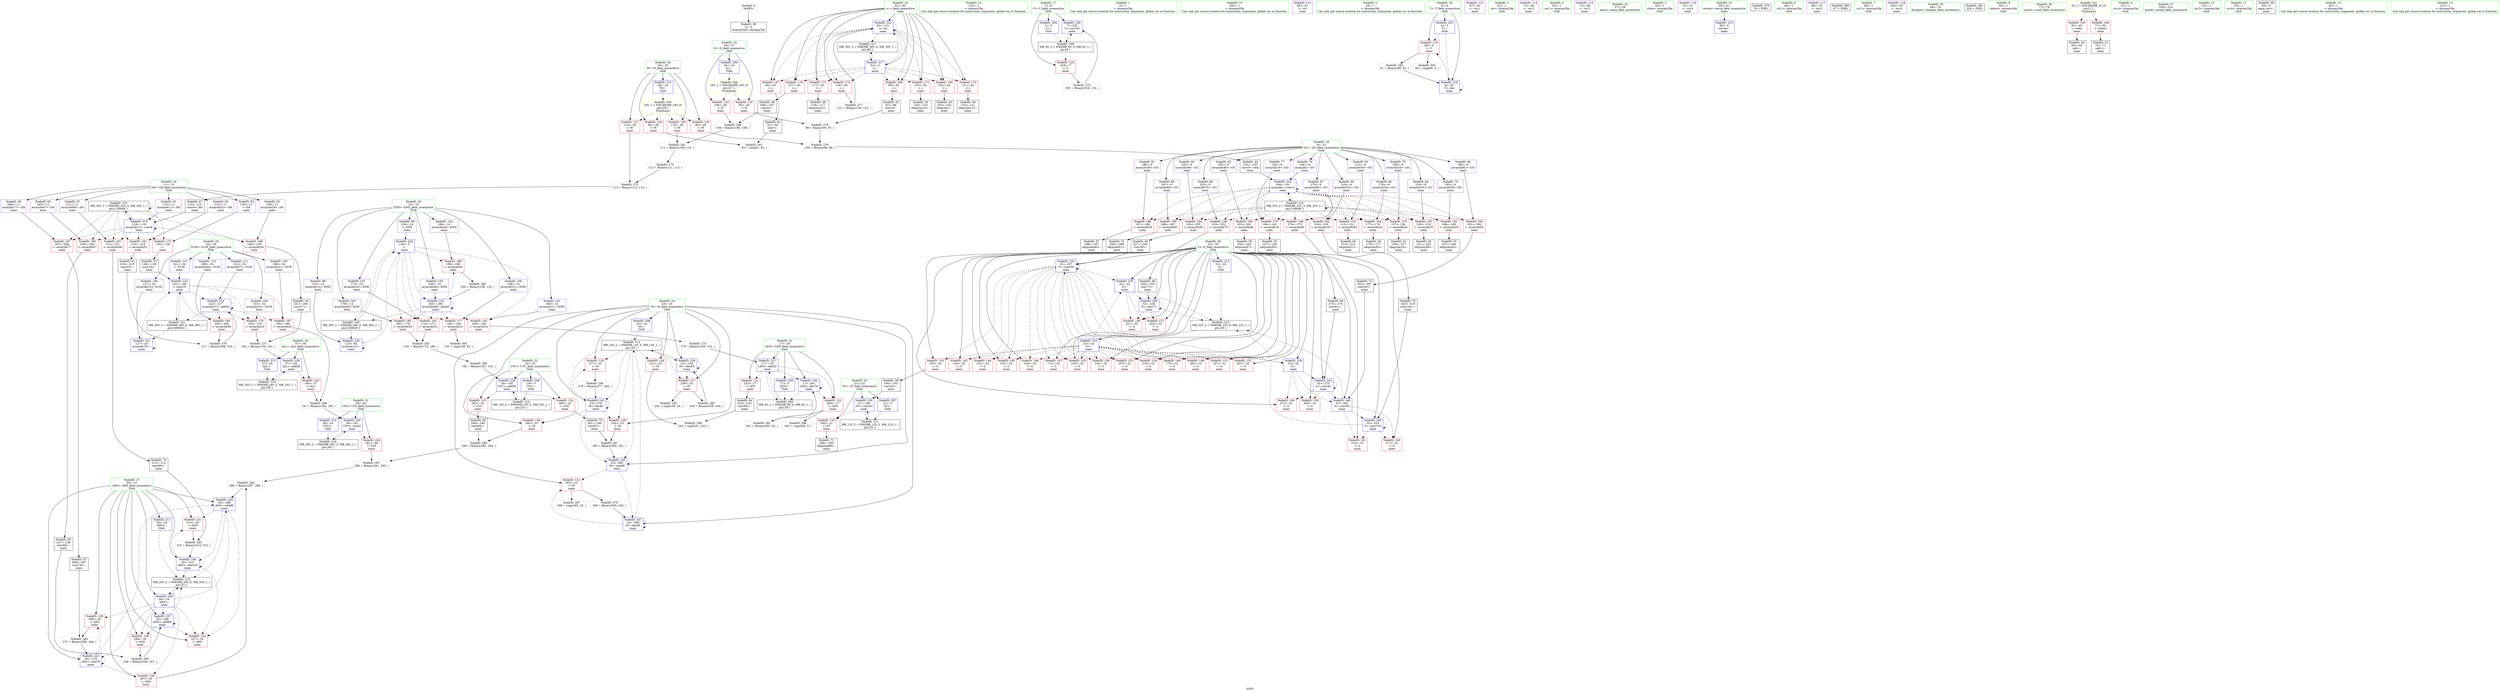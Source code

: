 digraph "SVFG" {
	label="SVFG";

	Node0x55f43f4ccac0 [shape=record,color=grey,label="{NodeID: 0\nNullPtr}"];
	Node0x55f43f4ccac0 -> Node0x55f43f4f2650[style=solid];
	Node0x55f43f4fba20 [shape=record,color=red,label="{NodeID: 180\n160\<--159\n\<--arrayidx26\nmain\n}"];
	Node0x55f43f4fba20 -> Node0x55f43f4f43a0[style=solid];
	Node0x55f43f4f2f70 [shape=record,color=purple,label="{NodeID: 97\n311\<--11\narrayidx98\<--DA\nmain\n}"];
	Node0x55f43f4f2f70 -> Node0x55f43f4f6d10[style=solid];
	Node0x55f43f4ccc60 [shape=record,color=green,label="{NodeID: 14\n132\<--1\n\<--dummyObj\nCan only get source location for instruction, argument, global var or function.}"];
	Node0x55f43f502f40 [shape=record,color=grey,label="{NodeID: 277\n131 = Binary(130, 132, )\n}"];
	Node0x55f43f502f40 -> Node0x55f43f4f8060[style=solid];
	Node0x55f43f4f6760 [shape=record,color=red,label="{NodeID: 194\n226\<--225\n\<--arrayidx58\nmain\n}"];
	Node0x55f43f4f6760 -> Node0x55f43f4f4af0[style=solid];
	Node0x55f43f4f3ad0 [shape=record,color=purple,label="{NodeID: 111\n222\<--34\narrayidx57\<--SUM\nmain\n}"];
	Node0x55f43f4f3ad0 -> Node0x55f43f5006b0[style=solid];
	Node0x55f43f4f1cb0 [shape=record,color=green,label="{NodeID: 28\n32\<--33\nS\<--S_field_insensitive\nGlob }"];
	Node0x55f43f4f1cb0 -> Node0x55f43f4f9c10[style=solid];
	Node0x55f43f4f1cb0 -> Node0x55f43f4f9ce0[style=solid];
	Node0x55f43f4f1cb0 -> Node0x55f43f4f9db0[style=solid];
	Node0x55f43f4f1cb0 -> Node0x55f43f4f9e80[style=solid];
	Node0x55f43f4f1cb0 -> Node0x55f43f4f9f50[style=solid];
	Node0x55f43f4f1cb0 -> Node0x55f43f4fa020[style=solid];
	Node0x55f43f4f1cb0 -> Node0x55f43f4fa0f0[style=solid];
	Node0x55f43f4f1cb0 -> Node0x55f43f4fa1c0[style=solid];
	Node0x55f43f4f1cb0 -> Node0x55f43f4fa290[style=solid];
	Node0x55f43f4f1cb0 -> Node0x55f43f4fa360[style=solid];
	Node0x55f43f4f1cb0 -> Node0x55f43f4fa430[style=solid];
	Node0x55f43f4f1cb0 -> Node0x55f43f4fa500[style=solid];
	Node0x55f43f4f1cb0 -> Node0x55f43f4fa5d0[style=solid];
	Node0x55f43f4f1cb0 -> Node0x55f43f4fa6a0[style=solid];
	Node0x55f43f4f1cb0 -> Node0x55f43f4fa770[style=solid];
	Node0x55f43f4f1cb0 -> Node0x55f43f4fa840[style=solid];
	Node0x55f43f4f1cb0 -> Node0x55f43f4fa910[style=solid];
	Node0x55f43f4f1cb0 -> Node0x55f43f4fa9e0[style=solid];
	Node0x55f43f4f1cb0 -> Node0x55f43f4faab0[style=solid];
	Node0x55f43f4f1cb0 -> Node0x55f43f4fab80[style=solid];
	Node0x55f43f4f1cb0 -> Node0x55f43f4f77b0[style=solid];
	Node0x55f43f4f1cb0 -> Node0x55f43f4f8130[style=solid];
	Node0x55f43f4f1cb0 -> Node0x55f43f500780[style=solid];
	Node0x55f43f4f1cb0 -> Node0x55f43f500920[style=solid];
	Node0x55f43f4f1cb0 -> Node0x55f43f500b90[style=solid];
	Node0x55f43f4f1cb0 -> Node0x55f43f500c60[style=solid];
	Node0x55f43f4f1cb0 -> Node0x55f43f500ed0[style=solid];
	Node0x55f43f4f1cb0 -> Node0x55f43f501210[style=solid];
	Node0x55f43f4f1cb0 -> Node0x55f43f501480[style=solid];
	Node0x55f43f504440 [shape=record,color=grey,label="{NodeID: 291\n293 = Binary(292, 291, )\n}"];
	Node0x55f43f504440 -> Node0x55f43f501140[style=solid];
	Node0x55f43f4f73b0 [shape=record,color=blue,label="{NodeID: 208\n23\<--24\nM\<--\nGlob }"];
	Node0x55f43f4f73b0 -> Node0x55f43f513c10[style=dashed];
	Node0x55f43f4f8d70 [shape=record,color=red,label="{NodeID: 125\n295\<--21\n\<--ST\nmain\n}"];
	Node0x55f43f4f8d70 -> Node0x55f43f4f5170[style=solid];
	Node0x55f43f4f29c0 [shape=record,color=black,label="{NodeID: 42\n91\<--90\nconv\<--\nmain\n}"];
	Node0x55f43f4f29c0 -> Node0x55f43f505340[style=solid];
	Node0x55f43f4f8060 [shape=record,color=blue,label="{NodeID: 222\n62\<--131\ni\<--inc\nmain\n}"];
	Node0x55f43f4f8060 -> Node0x55f43f4faf90[style=dashed];
	Node0x55f43f4f8060 -> Node0x55f43f4fb060[style=dashed];
	Node0x55f43f4f8060 -> Node0x55f43f4fb130[style=dashed];
	Node0x55f43f4f8060 -> Node0x55f43f4fb200[style=dashed];
	Node0x55f43f4f8060 -> Node0x55f43f4fb2d0[style=dashed];
	Node0x55f43f4f8060 -> Node0x55f43f4fb3a0[style=dashed];
	Node0x55f43f4f8060 -> Node0x55f43f4fb470[style=dashed];
	Node0x55f43f4f8060 -> Node0x55f43f4fb540[style=dashed];
	Node0x55f43f4f8060 -> Node0x55f43f4f8060[style=dashed];
	Node0x55f43f4f8060 -> Node0x55f43f515910[style=dashed];
	Node0x55f43f4f98d0 [shape=record,color=red,label="{NodeID: 139\n269\<--30\n\<--ANS\nmain\n}"];
	Node0x55f43f4f98d0 -> Node0x55f43f5033c0[style=solid];
	Node0x55f43f4f4540 [shape=record,color=black,label="{NodeID: 56\n178\<--177\nidxprom35\<--\nmain\n}"];
	Node0x55f43f516310 [shape=record,color=black,label="{NodeID: 319\nMR_34V_2 = PHI(MR_34V_3, MR_34V_1, )\npts\{130000 \}\n}"];
	Node0x55f43f516310 -> Node0x55f43f4fb610[style=dashed];
	Node0x55f43f516310 -> Node0x55f43f4fba20[style=dashed];
	Node0x55f43f516310 -> Node0x55f43f4f65c0[style=dashed];
	Node0x55f43f516310 -> Node0x55f43f4f6830[style=dashed];
	Node0x55f43f516310 -> Node0x55f43f4f69d0[style=dashed];
	Node0x55f43f516310 -> Node0x55f43f4f6d10[style=dashed];
	Node0x55f43f516310 -> Node0x55f43f4f7df0[style=dashed];
	Node0x55f43f516310 -> Node0x55f43f516310[style=dashed];
	Node0x55f43f5009f0 [shape=record,color=blue,label="{NodeID: 236\n23\<--239\nM\<--dec64\nmain\n}"];
	Node0x55f43f5009f0 -> Node0x55f43f4f8f10[style=dashed];
	Node0x55f43f5009f0 -> Node0x55f43f5009f0[style=dashed];
	Node0x55f43f5009f0 -> Node0x55f43f513c10[style=dashed];
	Node0x55f43f4fa430 [shape=record,color=red,label="{NodeID: 153\n207\<--32\n\<--S\nmain\n}"];
	Node0x55f43f4f50a0 [shape=record,color=black,label="{NodeID: 70\n291\<--290\nconv87\<--\nmain\n}"];
	Node0x55f43f4f50a0 -> Node0x55f43f504440[style=solid];
	Node0x55f43f501550 [shape=record,color=blue,label="{NodeID: 250\n7\<--325\nC\<--inc105\nmain\n}"];
	Node0x55f43f501550 -> Node0x55f43f512810[style=dashed];
	Node0x55f43f4faf90 [shape=record,color=red,label="{NodeID: 167\n90\<--62\n\<--i\nmain\n}"];
	Node0x55f43f4faf90 -> Node0x55f43f4f29c0[style=solid];
	Node0x55f43f4f5c00 [shape=record,color=purple,label="{NodeID: 84\n219\<--9\narrayidx55\<--GO\nmain\n}"];
	Node0x55f43f4f5c00 -> Node0x55f43f4f6690[style=solid];
	Node0x55f43f4ccfa0 [shape=record,color=green,label="{NodeID: 1\n5\<--1\n\<--dummyObj\nCan only get source location for instruction, argument, global var or function.}"];
	Node0x55f43f4fbaf0 [shape=record,color=red,label="{NodeID: 181\n166\<--165\n\<--arrayidx29\nmain\n}"];
	Node0x55f43f4fbaf0 -> Node0x55f43f4f4470[style=solid];
	Node0x55f43f4f3040 [shape=record,color=purple,label="{NodeID: 98\n123\<--14\narrayidx13\<--END\nmain\n}"];
	Node0x55f43f4f3040 -> Node0x55f43f4f7ec0[style=solid];
	Node0x55f43f4ccd60 [shape=record,color=green,label="{NodeID: 15\n240\<--1\n\<--dummyObj\nCan only get source location for instruction, argument, global var or function.}"];
	Node0x55f43f5030c0 [shape=record,color=grey,label="{NodeID: 278\n98 = Binary(95, 97, )\n}"];
	Node0x55f43f5030c0 -> Node0x55f43f503240[style=solid];
	Node0x55f43f4f6830 [shape=record,color=red,label="{NodeID: 195\n246\<--245\n\<--arrayidx67\nmain\n}"];
	Node0x55f43f4f6830 -> Node0x55f43f4f4c90[style=solid];
	Node0x55f43f4f3ba0 [shape=record,color=purple,label="{NodeID: 112\n66\<--41\n\<--.str\nmain\n}"];
	Node0x55f43f4f1db0 [shape=record,color=green,label="{NodeID: 29\n34\<--36\nSUM\<--SUM_field_insensitive\nGlob }"];
	Node0x55f43f4f1db0 -> Node0x55f43f4f36c0[style=solid];
	Node0x55f43f4f1db0 -> Node0x55f43f4f3790[style=solid];
	Node0x55f43f4f1db0 -> Node0x55f43f4f3860[style=solid];
	Node0x55f43f4f1db0 -> Node0x55f43f4f3930[style=solid];
	Node0x55f43f4f1db0 -> Node0x55f43f4f3a00[style=solid];
	Node0x55f43f4f1db0 -> Node0x55f43f4f3ad0[style=solid];
	Node0x55f43f5045c0 [shape=record,color=grey,label="{NodeID: 292\n181 = Binary(174, 180, )\n}"];
	Node0x55f43f5045c0 -> Node0x55f43f504740[style=solid];
	Node0x55f43f4f74b0 [shape=record,color=blue,label="{NodeID: 209\n26\<--24\nD\<--\nGlob }"];
	Node0x55f43f4f74b0 -> Node0x55f43f51e170[style=dashed];
	Node0x55f43f4f8e40 [shape=record,color=red,label="{NodeID: 126\n231\<--23\n\<--M\nmain\n}"];
	Node0x55f43f4f8e40 -> Node0x55f43f505040[style=solid];
	Node0x55f43f4f2a90 [shape=record,color=black,label="{NodeID: 43\n97\<--96\nconv4\<--\nmain\n}"];
	Node0x55f43f4f2a90 -> Node0x55f43f5030c0[style=solid];
	Node0x55f43f4f8130 [shape=record,color=blue,label="{NodeID: 223\n32\<--24\nS\<--\nmain\n}"];
	Node0x55f43f4f8130 -> Node0x55f43f4f9c10[style=dashed];
	Node0x55f43f4f8130 -> Node0x55f43f4f9ce0[style=dashed];
	Node0x55f43f4f8130 -> Node0x55f43f4f9db0[style=dashed];
	Node0x55f43f4f8130 -> Node0x55f43f4f9e80[style=dashed];
	Node0x55f43f4f8130 -> Node0x55f43f4f9f50[style=dashed];
	Node0x55f43f4f8130 -> Node0x55f43f4fa020[style=dashed];
	Node0x55f43f4f8130 -> Node0x55f43f4fa0f0[style=dashed];
	Node0x55f43f4f8130 -> Node0x55f43f4fa1c0[style=dashed];
	Node0x55f43f4f8130 -> Node0x55f43f4fa290[style=dashed];
	Node0x55f43f4f8130 -> Node0x55f43f4fa360[style=dashed];
	Node0x55f43f4f8130 -> Node0x55f43f4fa430[style=dashed];
	Node0x55f43f4f8130 -> Node0x55f43f4fa500[style=dashed];
	Node0x55f43f4f8130 -> Node0x55f43f4fa5d0[style=dashed];
	Node0x55f43f4f8130 -> Node0x55f43f4fa6a0[style=dashed];
	Node0x55f43f4f8130 -> Node0x55f43f500780[style=dashed];
	Node0x55f43f4f8130 -> Node0x55f43f500920[style=dashed];
	Node0x55f43f4f8130 -> Node0x55f43f500c60[style=dashed];
	Node0x55f43f4f99a0 [shape=record,color=red,label="{NodeID: 140\n287\<--30\n\<--ANS\nmain\n}"];
	Node0x55f43f4f99a0 -> Node0x55f43f5048c0[style=solid];
	Node0x55f43f4f4610 [shape=record,color=black,label="{NodeID: 57\n188\<--187\nidxprom40\<--\nmain\n}"];
	Node0x55f43f516810 [shape=record,color=black,label="{NodeID: 320\nMR_36V_2 = PHI(MR_36V_6, MR_36V_1, )\npts\{160000 \}\n}"];
	Node0x55f43f516810 -> Node0x55f43f4f7ec0[style=dashed];
	Node0x55f43f516810 -> Node0x55f43f4f8200[style=dashed];
	Node0x55f43f500ac0 [shape=record,color=blue,label="{NodeID: 237\n30\<--249\nANS\<--add69\nmain\n}"];
	Node0x55f43f500ac0 -> Node0x55f43f4f9800[style=dashed];
	Node0x55f43f500ac0 -> Node0x55f43f4f9b40[style=dashed];
	Node0x55f43f500ac0 -> Node0x55f43f500ac0[style=dashed];
	Node0x55f43f500ac0 -> Node0x55f43f514110[style=dashed];
	Node0x55f43f4fa500 [shape=record,color=red,label="{NodeID: 154\n210\<--32\n\<--S\nmain\n}"];
	Node0x55f43f4f5170 [shape=record,color=black,label="{NodeID: 71\n296\<--295\nidxprom89\<--\nmain\n}"];
	Node0x55f43f4fb060 [shape=record,color=red,label="{NodeID: 168\n96\<--62\n\<--i\nmain\n}"];
	Node0x55f43f4fb060 -> Node0x55f43f4f2a90[style=solid];
	Node0x55f43f4f5cd0 [shape=record,color=purple,label="{NodeID: 85\n225\<--9\narrayidx58\<--GO\nmain\n}"];
	Node0x55f43f4f5cd0 -> Node0x55f43f4f6760[style=solid];
	Node0x55f43f4cf6a0 [shape=record,color=green,label="{NodeID: 2\n24\<--1\n\<--dummyObj\nCan only get source location for instruction, argument, global var or function.}"];
	Node0x55f43f51e170 [shape=record,color=yellow,style=double,label="{NodeID: 348\n16V_1 = ENCHI(MR_16V_0)\npts\{27 \}\nFun[main]}"];
	Node0x55f43f51e170 -> Node0x55f43f4f9320[style=dashed];
	Node0x55f43f51e170 -> Node0x55f43f4f93f0[style=dashed];
	Node0x55f43f4fbbc0 [shape=record,color=red,label="{NodeID: 182\n169\<--168\n\<--arrayidx31\nmain\n}"];
	Node0x55f43f4fbbc0 -> Node0x55f43f502ac0[style=solid];
	Node0x55f43f4f3110 [shape=record,color=purple,label="{NodeID: 99\n136\<--14\n\<--END\nmain\n}"];
	Node0x55f43f4f3110 -> Node0x55f43f4f8200[style=solid];
	Node0x55f43f4cce60 [shape=record,color=green,label="{NodeID: 16\n4\<--6\nT\<--T_field_insensitive\nGlob }"];
	Node0x55f43f4cce60 -> Node0x55f43f4f8890[style=solid];
	Node0x55f43f4cce60 -> Node0x55f43f4f6eb0[style=solid];
	Node0x55f43f4cce60 -> Node0x55f43f4f7b80[style=solid];
	Node0x55f43f503240 [shape=record,color=grey,label="{NodeID: 279\n100 = Binary(98, 99, )\n}"];
	Node0x55f43f503240 -> Node0x55f43f4f2b60[style=solid];
	Node0x55f43f4f6900 [shape=record,color=red,label="{NodeID: 196\n253\<--252\n\<--arrayidx70\nmain\n}"];
	Node0x55f43f4f6900 -> Node0x55f43f4f4d60[style=solid];
	Node0x55f43f4f3c70 [shape=record,color=purple,label="{NodeID: 113\n67\<--43\n\<--.str.1\nmain\n}"];
	Node0x55f43f4f1eb0 [shape=record,color=green,label="{NodeID: 30\n37\<--38\nALL\<--ALL_field_insensitive\nGlob }"];
	Node0x55f43f4f1eb0 -> Node0x55f43f4fac50[style=solid];
	Node0x55f43f4f1eb0 -> Node0x55f43f4f78b0[style=solid];
	Node0x55f43f4f1eb0 -> Node0x55f43f4f83a0[style=solid];
	Node0x55f43f504740 [shape=record,color=grey,label="{NodeID: 293\n182 = Binary(181, 132, )\n}"];
	Node0x55f43f504740 -> Node0x55f43f4f8540[style=solid];
	Node0x55f43f4f75b0 [shape=record,color=blue,label="{NodeID: 210\n28\<--24\nW\<--\nGlob }"];
	Node0x55f43f4f75b0 -> Node0x55f43f51e250[style=dashed];
	Node0x55f43f4f8f10 [shape=record,color=red,label="{NodeID: 127\n238\<--23\n\<--M\nmain\n}"];
	Node0x55f43f4f8f10 -> Node0x55f43f503b40[style=solid];
	Node0x55f43f4f8f10 -> Node0x55f43f5054c0[style=solid];
	Node0x55f43f4f2b60 [shape=record,color=black,label="{NodeID: 44\n101\<--100\nconv5\<--rem\nmain\n}"];
	Node0x55f43f4f2b60 -> Node0x55f43f4f7d20[style=solid];
	Node0x55f43f4f8200 [shape=record,color=blue,label="{NodeID: 224\n136\<--5\n\<--\nmain\n}"];
	Node0x55f43f4f8200 -> Node0x55f43f4fb7b0[style=dashed];
	Node0x55f43f4f8200 -> Node0x55f43f4fbbc0[style=dashed];
	Node0x55f43f4f8200 -> Node0x55f43f4fbc90[style=dashed];
	Node0x55f43f4f8200 -> Node0x55f43f4fbe30[style=dashed];
	Node0x55f43f4f8200 -> Node0x55f43f4fc0a0[style=dashed];
	Node0x55f43f4f8200 -> Node0x55f43f5005e0[style=dashed];
	Node0x55f43f4f8200 -> Node0x55f43f516810[style=dashed];
	Node0x55f43f4f9a70 [shape=record,color=red,label="{NodeID: 141\n314\<--30\n\<--ANS\nmain\n}"];
	Node0x55f43f4f9a70 -> Node0x55f43f503840[style=solid];
	Node0x55f43f4f46e0 [shape=record,color=black,label="{NodeID: 58\n194\<--193\nconv43\<--\nmain\n}"];
	Node0x55f43f4f46e0 -> Node0x55f43f500510[style=solid];
	Node0x55f43f516d10 [shape=record,color=black,label="{NodeID: 321\nMR_38V_2 = PHI(MR_38V_6, MR_38V_1, )\npts\{360000 \}\n}"];
	Node0x55f43f516d10 -> Node0x55f43f4f7f90[style=dashed];
	Node0x55f43f516d10 -> Node0x55f43f4f82d0[style=dashed];
	Node0x55f43f500b90 [shape=record,color=blue,label="{NodeID: 238\n32\<--254\nS\<--conv71\nmain\n}"];
	Node0x55f43f500b90 -> Node0x55f43f4fa770[style=dashed];
	Node0x55f43f500b90 -> Node0x55f43f4fa840[style=dashed];
	Node0x55f43f500b90 -> Node0x55f43f500b90[style=dashed];
	Node0x55f43f500b90 -> Node0x55f43f514b10[style=dashed];
	Node0x55f43f4fa5d0 [shape=record,color=red,label="{NodeID: 155\n218\<--32\n\<--S\nmain\n}"];
	Node0x55f43f4f5240 [shape=record,color=black,label="{NodeID: 72\n299\<--298\nidxprom91\<--\nmain\n}"];
	Node0x55f43f4fb130 [shape=record,color=red,label="{NodeID: 169\n102\<--62\n\<--i\nmain\n}"];
	Node0x55f43f4fb130 -> Node0x55f43f4f2c30[style=solid];
	Node0x55f43f4f5da0 [shape=record,color=purple,label="{NodeID: 86\n252\<--9\narrayidx70\<--GO\nmain\n}"];
	Node0x55f43f4f5da0 -> Node0x55f43f4f6900[style=solid];
	Node0x55f43f4d0790 [shape=record,color=green,label="{NodeID: 3\n41\<--1\n.str\<--dummyObj\nGlob }"];
	Node0x55f43f51e250 [shape=record,color=yellow,style=double,label="{NodeID: 349\n18V_1 = ENCHI(MR_18V_0)\npts\{29 \}\nFun[main]}"];
	Node0x55f43f51e250 -> Node0x55f43f4f94c0[style=dashed];
	Node0x55f43f51e250 -> Node0x55f43f4f9590[style=dashed];
	Node0x55f43f51e250 -> Node0x55f43f4f9660[style=dashed];
	Node0x55f43f51e250 -> Node0x55f43f4f9730[style=dashed];
	Node0x55f43f4fbc90 [shape=record,color=red,label="{NodeID: 183\n174\<--173\n\<--arrayidx33\nmain\n}"];
	Node0x55f43f4fbc90 -> Node0x55f43f5045c0[style=solid];
	Node0x55f43f4f31e0 [shape=record,color=purple,label="{NodeID: 100\n148\<--14\narrayidx21\<--END\nmain\n}"];
	Node0x55f43f4f31e0 -> Node0x55f43f4fb7b0[style=solid];
	Node0x55f43f4cf7f0 [shape=record,color=green,label="{NodeID: 17\n7\<--8\nC\<--C_field_insensitive\nGlob }"];
	Node0x55f43f4cf7f0 -> Node0x55f43f4f8960[style=solid];
	Node0x55f43f4cf7f0 -> Node0x55f43f4f6fb0[style=solid];
	Node0x55f43f4cf7f0 -> Node0x55f43f501550[style=solid];
	Node0x55f43f5033c0 [shape=record,color=grey,label="{NodeID: 280\n270 = Binary(269, 268, )\n}"];
	Node0x55f43f5033c0 -> Node0x55f43f500e00[style=solid];
	Node0x55f43f4f69d0 [shape=record,color=red,label="{NodeID: 197\n267\<--266\n\<--arrayidx77\nmain\n}"];
	Node0x55f43f4f69d0 -> Node0x55f43f4f4e30[style=solid];
	Node0x55f43f4f3d40 [shape=record,color=purple,label="{NodeID: 114\n72\<--46\n\<--.str.2\nmain\n}"];
	Node0x55f43f4f1fb0 [shape=record,color=green,label="{NodeID: 31\n39\<--40\nCYS\<--CYS_field_insensitive\nGlob }"];
	Node0x55f43f4f1fb0 -> Node0x55f43f4fad20[style=solid];
	Node0x55f43f4f1fb0 -> Node0x55f43f4f79b0[style=solid];
	Node0x55f43f4f1fb0 -> Node0x55f43f500440[style=solid];
	Node0x55f43f5048c0 [shape=record,color=grey,label="{NodeID: 294\n288 = Binary(287, 286, )\n}"];
	Node0x55f43f5048c0 -> Node0x55f43f501070[style=solid];
	Node0x55f43f4f76b0 [shape=record,color=blue,label="{NodeID: 211\n30\<--24\nANS\<--\nGlob }"];
	Node0x55f43f4f76b0 -> Node0x55f43f514110[style=dashed];
	Node0x55f43f4f8fe0 [shape=record,color=red,label="{NodeID: 128\n277\<--23\n\<--M\nmain\n}"];
	Node0x55f43f4f8fe0 -> Node0x55f43f5039c0[style=solid];
	Node0x55f43f4f2c30 [shape=record,color=black,label="{NodeID: 45\n103\<--102\nidxprom\<--\nmain\n}"];
	Node0x55f43f512810 [shape=record,color=black,label="{NodeID: 308\nMR_6V_2 = PHI(MR_6V_3, MR_6V_1, )\npts\{8 \}\n}"];
	Node0x55f43f512810 -> Node0x55f43f4f8960[style=dashed];
	Node0x55f43f512810 -> Node0x55f43f501550[style=dashed];
	Node0x55f43f4f82d0 [shape=record,color=blue,label="{NodeID: 225\n141\<--140\n\<--conv16\nmain\n}"];
	Node0x55f43f4f82d0 -> Node0x55f43f4fb880[style=dashed];
	Node0x55f43f4f82d0 -> Node0x55f43f4fbfd0[style=dashed];
	Node0x55f43f4f82d0 -> Node0x55f43f4fc240[style=dashed];
	Node0x55f43f4f82d0 -> Node0x55f43f5006b0[style=dashed];
	Node0x55f43f4f82d0 -> Node0x55f43f516d10[style=dashed];
	Node0x55f43f4f9b40 [shape=record,color=red,label="{NodeID: 142\n327\<--30\n\<--ANS\nmain\n}"];
	Node0x55f43f4f47b0 [shape=record,color=black,label="{NodeID: 59\n204\<--203\nidxprom47\<--\nmain\n}"];
	Node0x55f43f500c60 [shape=record,color=blue,label="{NodeID: 239\n32\<--24\nS\<--\nmain\n}"];
	Node0x55f43f500c60 -> Node0x55f43f4fa910[style=dashed];
	Node0x55f43f500c60 -> Node0x55f43f4fa9e0[style=dashed];
	Node0x55f43f500c60 -> Node0x55f43f500ed0[style=dashed];
	Node0x55f43f500c60 -> Node0x55f43f501210[style=dashed];
	Node0x55f43f4fa6a0 [shape=record,color=red,label="{NodeID: 156\n224\<--32\n\<--S\nmain\n}"];
	Node0x55f43f4f5310 [shape=record,color=black,label="{NodeID: 73\n302\<--301\nconv93\<--\nmain\n}"];
	Node0x55f43f4f5310 -> Node0x55f43f501210[style=solid];
	Node0x55f43f4fb200 [shape=record,color=red,label="{NodeID: 170\n107\<--62\n\<--i\nmain\n}"];
	Node0x55f43f4fb200 -> Node0x55f43f4f2d00[style=solid];
	Node0x55f43f4f5e70 [shape=record,color=purple,label="{NodeID: 87\n273\<--9\narrayidx80\<--GO\nmain\n}"];
	Node0x55f43f4f5e70 -> Node0x55f43f4f6aa0[style=solid];
	Node0x55f43f4cd060 [shape=record,color=green,label="{NodeID: 4\n43\<--1\n.str.1\<--dummyObj\nGlob }"];
	Node0x55f43f4fbd60 [shape=record,color=red,label="{NodeID: 184\n177\<--176\n\<--arrayidx34\nmain\n}"];
	Node0x55f43f4fbd60 -> Node0x55f43f4f4540[style=solid];
	Node0x55f43f4f32b0 [shape=record,color=purple,label="{NodeID: 101\n168\<--14\narrayidx31\<--END\nmain\n}"];
	Node0x55f43f4f32b0 -> Node0x55f43f4fbbc0[style=solid];
	Node0x55f43f4cf8f0 [shape=record,color=green,label="{NodeID: 18\n9\<--10\nGO\<--GO_field_insensitive\nGlob }"];
	Node0x55f43f4cf8f0 -> Node0x55f43f4f5580[style=solid];
	Node0x55f43f4cf8f0 -> Node0x55f43f4f5650[style=solid];
	Node0x55f43f4cf8f0 -> Node0x55f43f4f5720[style=solid];
	Node0x55f43f4cf8f0 -> Node0x55f43f4f57f0[style=solid];
	Node0x55f43f4cf8f0 -> Node0x55f43f4f58c0[style=solid];
	Node0x55f43f4cf8f0 -> Node0x55f43f4f5990[style=solid];
	Node0x55f43f4cf8f0 -> Node0x55f43f4f5a60[style=solid];
	Node0x55f43f4cf8f0 -> Node0x55f43f4f5b30[style=solid];
	Node0x55f43f4cf8f0 -> Node0x55f43f4f5c00[style=solid];
	Node0x55f43f4cf8f0 -> Node0x55f43f4f5cd0[style=solid];
	Node0x55f43f4cf8f0 -> Node0x55f43f4f5da0[style=solid];
	Node0x55f43f4cf8f0 -> Node0x55f43f4f5e70[style=solid];
	Node0x55f43f4cf8f0 -> Node0x55f43f4f5f40[style=solid];
	Node0x55f43f4cf8f0 -> Node0x55f43f4f6010[style=solid];
	Node0x55f43f4cf8f0 -> Node0x55f43f4f60e0[style=solid];
	Node0x55f43f503540 [shape=record,color=grey,label="{NodeID: 281\n111 = Binary(109, 110, )\n}"];
	Node0x55f43f503540 -> Node0x55f43f502c40[style=solid];
	Node0x55f43f4f6aa0 [shape=record,color=red,label="{NodeID: 198\n274\<--273\n\<--arrayidx80\nmain\n}"];
	Node0x55f43f4f6aa0 -> Node0x55f43f4f4f00[style=solid];
	Node0x55f43f4f3e10 [shape=record,color=purple,label="{NodeID: 115\n73\<--48\n\<--.str.3\nmain\n}"];
	Node0x55f43f4f20b0 [shape=record,color=green,label="{NodeID: 32\n57\<--58\nmain\<--main_field_insensitive\n}"];
	Node0x55f43f504a40 [shape=record,color=grey,label="{NodeID: 295\n249 = Binary(248, 247, )\n}"];
	Node0x55f43f504a40 -> Node0x55f43f500ac0[style=solid];
	Node0x55f43f4f77b0 [shape=record,color=blue,label="{NodeID: 212\n32\<--24\nS\<--\nGlob }"];
	Node0x55f43f4f77b0 -> Node0x55f43f514b10[style=dashed];
	Node0x55f43f4f90b0 [shape=record,color=red,label="{NodeID: 129\n282\<--23\n\<--M\nmain\n}"];
	Node0x55f43f4f90b0 -> Node0x55f43f503cc0[style=solid];
	Node0x55f43f4f2d00 [shape=record,color=black,label="{NodeID: 46\n108\<--107\nconv6\<--\nmain\n}"];
	Node0x55f43f4f2d00 -> Node0x55f43f503fc0[style=solid];
	Node0x55f43f512d10 [shape=record,color=black,label="{NodeID: 309\nMR_8V_2 = PHI(MR_8V_4, MR_8V_1, )\npts\{18 \}\n}"];
	Node0x55f43f512d10 -> Node0x55f43f4f8470[style=dashed];
	Node0x55f43f4f83a0 [shape=record,color=blue,label="{NodeID: 226\n37\<--162\nALL\<--add28\nmain\n}"];
	Node0x55f43f4f83a0 -> Node0x55f43f4fac50[style=dashed];
	Node0x55f43f4f83a0 -> Node0x55f43f514610[style=dashed];
	Node0x55f43f4f9c10 [shape=record,color=red,label="{NodeID: 143\n144\<--32\n\<--S\nmain\n}"];
	Node0x55f43f4f4880 [shape=record,color=black,label="{NodeID: 60\n213\<--212\nidxprom51\<--\nmain\n}"];
	Node0x55f43f500d30 [shape=record,color=blue,label="{NodeID: 240\n17\<--261\nLEN\<--dec74\nmain\n}"];
	Node0x55f43f500d30 -> Node0x55f43f4f8b00[style=dashed];
	Node0x55f43f500d30 -> Node0x55f43f500d30[style=dashed];
	Node0x55f43f500d30 -> Node0x55f43f512d10[style=dashed];
	Node0x55f43f4fa770 [shape=record,color=red,label="{NodeID: 157\n244\<--32\n\<--S\nmain\n}"];
	Node0x55f43f4f53e0 [shape=record,color=black,label="{NodeID: 74\n313\<--312\nconv99\<--\nmain\n}"];
	Node0x55f43f4f53e0 -> Node0x55f43f503840[style=solid];
	Node0x55f43f4fb2d0 [shape=record,color=red,label="{NodeID: 171\n117\<--62\n\<--i\nmain\n}"];
	Node0x55f43f4fb2d0 -> Node0x55f43f4f3ec0[style=solid];
	Node0x55f43f4f5f40 [shape=record,color=purple,label="{NodeID: 88\n297\<--9\narrayidx90\<--GO\nmain\n}"];
	Node0x55f43f4f5f40 -> Node0x55f43f4f6b70[style=solid];
	Node0x55f43f4cd0f0 [shape=record,color=green,label="{NodeID: 5\n45\<--1\nstdin\<--dummyObj\nGlob }"];
	Node0x55f43f4fbe30 [shape=record,color=red,label="{NodeID: 185\n180\<--179\n\<--arrayidx36\nmain\n}"];
	Node0x55f43f4fbe30 -> Node0x55f43f5045c0[style=solid];
	Node0x55f43f4f3380 [shape=record,color=purple,label="{NodeID: 102\n173\<--14\narrayidx33\<--END\nmain\n}"];
	Node0x55f43f4f3380 -> Node0x55f43f4fbc90[style=solid];
	Node0x55f43f4cf9f0 [shape=record,color=green,label="{NodeID: 19\n11\<--13\nDA\<--DA_field_insensitive\nGlob }"];
	Node0x55f43f4cf9f0 -> Node0x55f43f4f61b0[style=solid];
	Node0x55f43f4cf9f0 -> Node0x55f43f4f6280[style=solid];
	Node0x55f43f4cf9f0 -> Node0x55f43f4f6350[style=solid];
	Node0x55f43f4cf9f0 -> Node0x55f43f4f6420[style=solid];
	Node0x55f43f4cf9f0 -> Node0x55f43f4f64f0[style=solid];
	Node0x55f43f4cf9f0 -> Node0x55f43f4f2ea0[style=solid];
	Node0x55f43f4cf9f0 -> Node0x55f43f4f2f70[style=solid];
	Node0x55f43f5036c0 [shape=record,color=grey,label="{NodeID: 282\n261 = Binary(260, 82, )\n}"];
	Node0x55f43f5036c0 -> Node0x55f43f500d30[style=solid];
	Node0x55f43f4f6b70 [shape=record,color=red,label="{NodeID: 199\n298\<--297\n\<--arrayidx90\nmain\n}"];
	Node0x55f43f4f6b70 -> Node0x55f43f4f5240[style=solid];
	Node0x55f43f4f8620 [shape=record,color=purple,label="{NodeID: 116\n75\<--51\n\<--.str.4\nmain\n}"];
	Node0x55f43f4f21b0 [shape=record,color=green,label="{NodeID: 33\n60\<--61\nretval\<--retval_field_insensitive\nmain\n}"];
	Node0x55f43f4f21b0 -> Node0x55f43f4f7ab0[style=solid];
	Node0x55f43f1df200 [shape=record,color=black,label="{NodeID: 379\n76 = PHI()\n}"];
	Node0x55f43f504bc0 [shape=record,color=grey,label="{NodeID: 296\n191 = Binary(184, 190, )\n}"];
	Node0x55f43f504bc0 -> Node0x55f43f500440[style=solid];
	Node0x55f43f4f78b0 [shape=record,color=blue,label="{NodeID: 213\n37\<--24\nALL\<--\nGlob }"];
	Node0x55f43f4f78b0 -> Node0x55f43f514610[style=dashed];
	Node0x55f43f4f9180 [shape=record,color=red,label="{NodeID: 130\n292\<--23\n\<--M\nmain\n}"];
	Node0x55f43f4f9180 -> Node0x55f43f504440[style=solid];
	Node0x55f43f4f2dd0 [shape=record,color=black,label="{NodeID: 47\n116\<--115\nconv9\<--div\nmain\n}"];
	Node0x55f43f4f2dd0 -> Node0x55f43f4f7df0[style=solid];
	Node0x55f43f513210 [shape=record,color=black,label="{NodeID: 310\nMR_10V_2 = PHI(MR_10V_3, MR_10V_1, )\npts\{20 \}\n}"];
	Node0x55f43f513210 -> Node0x55f43f4f8540[style=dashed];
	Node0x55f43f4f8470 [shape=record,color=blue,label="{NodeID: 227\n17\<--170\nLEN\<--add32\nmain\n}"];
	Node0x55f43f4f8470 -> Node0x55f43f4f8a30[style=dashed];
	Node0x55f43f4f8470 -> Node0x55f43f4f8b00[style=dashed];
	Node0x55f43f4f8470 -> Node0x55f43f500d30[style=dashed];
	Node0x55f43f4f8470 -> Node0x55f43f512d10[style=dashed];
	Node0x55f43f4f9ce0 [shape=record,color=red,label="{NodeID: 144\n152\<--32\n\<--S\nmain\n}"];
	Node0x55f43f4f4950 [shape=record,color=black,label="{NodeID: 61\n216\<--215\nconv53\<--\nmain\n}"];
	Node0x55f43f4f4950 -> Node0x55f43f502dc0[style=solid];
	Node0x55f43f500e00 [shape=record,color=blue,label="{NodeID: 241\n30\<--270\nANS\<--add79\nmain\n}"];
	Node0x55f43f500e00 -> Node0x55f43f4f98d0[style=dashed];
	Node0x55f43f500e00 -> Node0x55f43f4f99a0[style=dashed];
	Node0x55f43f500e00 -> Node0x55f43f500e00[style=dashed];
	Node0x55f43f500e00 -> Node0x55f43f501070[style=dashed];
	Node0x55f43f4fa840 [shape=record,color=red,label="{NodeID: 158\n251\<--32\n\<--S\nmain\n}"];
	Node0x55f43f4f54b0 [shape=record,color=black,label="{NodeID: 75\n320\<--319\nconv102\<--\nmain\n}"];
	Node0x55f43f4f54b0 -> Node0x55f43f501480[style=solid];
	Node0x55f43f4fb3a0 [shape=record,color=red,label="{NodeID: 172\n121\<--62\n\<--i\nmain\n}"];
	Node0x55f43f4fb3a0 -> Node0x55f43f4f3f90[style=solid];
	Node0x55f43f4f6010 [shape=record,color=purple,label="{NodeID: 89\n300\<--9\narrayidx92\<--GO\nmain\n}"];
	Node0x55f43f4f6010 -> Node0x55f43f4f6c40[style=solid];
	Node0x55f43f4f0e20 [shape=record,color=green,label="{NodeID: 6\n46\<--1\n.str.2\<--dummyObj\nGlob }"];
	Node0x55f43f4fbf00 [shape=record,color=red,label="{NodeID: 186\n187\<--186\n\<--arrayidx39\nmain\n}"];
	Node0x55f43f4fbf00 -> Node0x55f43f4f4610[style=solid];
	Node0x55f43f4f3450 [shape=record,color=purple,label="{NodeID: 103\n179\<--14\narrayidx36\<--END\nmain\n}"];
	Node0x55f43f4f3450 -> Node0x55f43f4fbe30[style=solid];
	Node0x55f43f4cfaf0 [shape=record,color=green,label="{NodeID: 20\n14\<--16\nEND\<--END_field_insensitive\nGlob }"];
	Node0x55f43f4cfaf0 -> Node0x55f43f4f3040[style=solid];
	Node0x55f43f4cfaf0 -> Node0x55f43f4f3110[style=solid];
	Node0x55f43f4cfaf0 -> Node0x55f43f4f31e0[style=solid];
	Node0x55f43f4cfaf0 -> Node0x55f43f4f32b0[style=solid];
	Node0x55f43f4cfaf0 -> Node0x55f43f4f3380[style=solid];
	Node0x55f43f4cfaf0 -> Node0x55f43f4f3450[style=solid];
	Node0x55f43f4cfaf0 -> Node0x55f43f4f3520[style=solid];
	Node0x55f43f4cfaf0 -> Node0x55f43f4f35f0[style=solid];
	Node0x55f43f503840 [shape=record,color=grey,label="{NodeID: 283\n315 = Binary(314, 313, )\n}"];
	Node0x55f43f503840 -> Node0x55f43f5013b0[style=solid];
	Node0x55f43f4f6c40 [shape=record,color=red,label="{NodeID: 200\n301\<--300\n\<--arrayidx92\nmain\n}"];
	Node0x55f43f4f6c40 -> Node0x55f43f4f5310[style=solid];
	Node0x55f43f4f86f0 [shape=record,color=purple,label="{NodeID: 117\n86\<--53\n\<--.str.5\nmain\n}"];
	Node0x55f43f4f2280 [shape=record,color=green,label="{NodeID: 34\n62\<--63\ni\<--i_field_insensitive\nmain\n}"];
	Node0x55f43f4f2280 -> Node0x55f43f4faf90[style=solid];
	Node0x55f43f4f2280 -> Node0x55f43f4fb060[style=solid];
	Node0x55f43f4f2280 -> Node0x55f43f4fb130[style=solid];
	Node0x55f43f4f2280 -> Node0x55f43f4fb200[style=solid];
	Node0x55f43f4f2280 -> Node0x55f43f4fb2d0[style=solid];
	Node0x55f43f4f2280 -> Node0x55f43f4fb3a0[style=solid];
	Node0x55f43f4f2280 -> Node0x55f43f4fb470[style=solid];
	Node0x55f43f4f2280 -> Node0x55f43f4fb540[style=solid];
	Node0x55f43f4f2280 -> Node0x55f43f4f7c50[style=solid];
	Node0x55f43f4f2280 -> Node0x55f43f4f8060[style=solid];
	Node0x55f43f530300 [shape=record,color=black,label="{NodeID: 380\n87 = PHI()\n}"];
	Node0x55f43f504d40 [shape=record,color=grey,label="{NodeID: 297\n308 = cmp(305, 24, )\n}"];
	Node0x55f43f4f79b0 [shape=record,color=blue,label="{NodeID: 214\n39\<--24\nCYS\<--\nGlob }"];
	Node0x55f43f4f79b0 -> Node0x55f43f515820[style=dashed];
	Node0x55f43f4f9250 [shape=record,color=red,label="{NodeID: 131\n305\<--23\n\<--M\nmain\n}"];
	Node0x55f43f4f9250 -> Node0x55f43f5024c0[style=solid];
	Node0x55f43f4f9250 -> Node0x55f43f504d40[style=solid];
	Node0x55f43f4f3ec0 [shape=record,color=black,label="{NodeID: 48\n118\<--117\nidxprom10\<--\nmain\n}"];
	Node0x55f43f513710 [shape=record,color=black,label="{NodeID: 311\nMR_12V_2 = PHI(MR_12V_3, MR_12V_1, )\npts\{22 \}\n}"];
	Node0x55f43f513710 -> Node0x55f43f500510[style=dashed];
	Node0x55f43f4f8540 [shape=record,color=blue,label="{NodeID: 228\n19\<--182\nCYC\<--add38\nmain\n}"];
	Node0x55f43f4f8540 -> Node0x55f43f4f8bd0[style=dashed];
	Node0x55f43f4f8540 -> Node0x55f43f4f8ca0[style=dashed];
	Node0x55f43f4f8540 -> Node0x55f43f513210[style=dashed];
	Node0x55f43f4f9db0 [shape=record,color=red,label="{NodeID: 145\n155\<--32\n\<--S\nmain\n}"];
	Node0x55f43f4f4a20 [shape=record,color=black,label="{NodeID: 62\n221\<--220\nidxprom56\<--\nmain\n}"];
	Node0x55f43f500ed0 [shape=record,color=blue,label="{NodeID: 242\n32\<--275\nS\<--conv81\nmain\n}"];
	Node0x55f43f500ed0 -> Node0x55f43f4fa910[style=dashed];
	Node0x55f43f500ed0 -> Node0x55f43f4fa9e0[style=dashed];
	Node0x55f43f500ed0 -> Node0x55f43f500ed0[style=dashed];
	Node0x55f43f500ed0 -> Node0x55f43f501210[style=dashed];
	Node0x55f43f4fa910 [shape=record,color=red,label="{NodeID: 159\n265\<--32\n\<--S\nmain\n}"];
	Node0x55f43f4f5580 [shape=record,color=purple,label="{NodeID: 76\n104\<--9\narrayidx\<--GO\nmain\n}"];
	Node0x55f43f4f5580 -> Node0x55f43f4f7d20[style=solid];
	Node0x55f43f4fb470 [shape=record,color=red,label="{NodeID: 173\n125\<--62\n\<--i\nmain\n}"];
	Node0x55f43f4fb470 -> Node0x55f43f4f4060[style=solid];
	Node0x55f43f4f60e0 [shape=record,color=purple,label="{NodeID: 90\n318\<--9\narrayidx101\<--GO\nmain\n}"];
	Node0x55f43f4f60e0 -> Node0x55f43f4f6de0[style=solid];
	Node0x55f43f4f0eb0 [shape=record,color=green,label="{NodeID: 7\n48\<--1\n.str.3\<--dummyObj\nGlob }"];
	Node0x55f43f5024c0 [shape=record,color=grey,label="{NodeID: 270\n306 = Binary(305, 240, )\n}"];
	Node0x55f43f5024c0 -> Node0x55f43f5012e0[style=solid];
	Node0x55f43f4fbfd0 [shape=record,color=red,label="{NodeID: 187\n190\<--189\n\<--arrayidx41\nmain\n}"];
	Node0x55f43f4fbfd0 -> Node0x55f43f504bc0[style=solid];
	Node0x55f43f4f3520 [shape=record,color=purple,label="{NodeID: 104\n198\<--14\narrayidx44\<--END\nmain\n}"];
	Node0x55f43f4f3520 -> Node0x55f43f4fc0a0[style=solid];
	Node0x55f43f4f1740 [shape=record,color=green,label="{NodeID: 21\n17\<--18\nLEN\<--LEN_field_insensitive\nGlob }"];
	Node0x55f43f4f1740 -> Node0x55f43f4f8a30[style=solid];
	Node0x55f43f4f1740 -> Node0x55f43f4f8b00[style=solid];
	Node0x55f43f4f1740 -> Node0x55f43f4f70b0[style=solid];
	Node0x55f43f4f1740 -> Node0x55f43f4f8470[style=solid];
	Node0x55f43f4f1740 -> Node0x55f43f500d30[style=solid];
	Node0x55f43f5039c0 [shape=record,color=grey,label="{NodeID: 284\n278 = Binary(277, 240, )\n}"];
	Node0x55f43f5039c0 -> Node0x55f43f500fa0[style=solid];
	Node0x55f43f4f6d10 [shape=record,color=red,label="{NodeID: 201\n312\<--311\n\<--arrayidx98\nmain\n}"];
	Node0x55f43f4f6d10 -> Node0x55f43f4f53e0[style=solid];
	Node0x55f43f4f87c0 [shape=record,color=purple,label="{NodeID: 118\n328\<--55\n\<--.str.6\nmain\n}"];
	Node0x55f43f4f2350 [shape=record,color=green,label="{NodeID: 35\n69\<--70\nfreopen\<--freopen_field_insensitive\n}"];
	Node0x55f43f530400 [shape=record,color=black,label="{NodeID: 381\n329 = PHI()\n}"];
	Node0x55f43f504ec0 [shape=record,color=grey,label="{NodeID: 298\n263 = cmp(260, 5, )\n}"];
	Node0x55f43f4f7ab0 [shape=record,color=blue,label="{NodeID: 215\n60\<--5\nretval\<--\nmain\n}"];
	Node0x55f43f4f9320 [shape=record,color=red,label="{NodeID: 132\n95\<--26\n\<--D\nmain\n}"];
	Node0x55f43f4f9320 -> Node0x55f43f5030c0[style=solid];
	Node0x55f43f4f3f90 [shape=record,color=black,label="{NodeID: 49\n122\<--121\nidxprom12\<--\nmain\n}"];
	Node0x55f43f513c10 [shape=record,color=black,label="{NodeID: 312\nMR_14V_2 = PHI(MR_14V_5, MR_14V_1, )\npts\{25 \}\n}"];
	Node0x55f43f513c10 -> Node0x55f43f4f8e40[style=dashed];
	Node0x55f43f513c10 -> Node0x55f43f4f8f10[style=dashed];
	Node0x55f43f513c10 -> Node0x55f43f4f8fe0[style=dashed];
	Node0x55f43f513c10 -> Node0x55f43f4f90b0[style=dashed];
	Node0x55f43f513c10 -> Node0x55f43f4f9180[style=dashed];
	Node0x55f43f513c10 -> Node0x55f43f5009f0[style=dashed];
	Node0x55f43f513c10 -> Node0x55f43f500fa0[style=dashed];
	Node0x55f43f513c10 -> Node0x55f43f501140[style=dashed];
	Node0x55f43f500440 [shape=record,color=blue,label="{NodeID: 229\n39\<--191\nCYS\<--sub42\nmain\n}"];
	Node0x55f43f500440 -> Node0x55f43f4fad20[style=dashed];
	Node0x55f43f500440 -> Node0x55f43f515820[style=dashed];
	Node0x55f43f4f9e80 [shape=record,color=red,label="{NodeID: 146\n164\<--32\n\<--S\nmain\n}"];
	Node0x55f43f4f4af0 [shape=record,color=black,label="{NodeID: 63\n227\<--226\nconv59\<--\nmain\n}"];
	Node0x55f43f4f4af0 -> Node0x55f43f500780[style=solid];
	Node0x55f43f500fa0 [shape=record,color=blue,label="{NodeID: 243\n23\<--278\nM\<--dec82\nmain\n}"];
	Node0x55f43f500fa0 -> Node0x55f43f4f8fe0[style=dashed];
	Node0x55f43f500fa0 -> Node0x55f43f4f90b0[style=dashed];
	Node0x55f43f500fa0 -> Node0x55f43f4f9180[style=dashed];
	Node0x55f43f500fa0 -> Node0x55f43f500fa0[style=dashed];
	Node0x55f43f500fa0 -> Node0x55f43f501140[style=dashed];
	Node0x55f43f4fa9e0 [shape=record,color=red,label="{NodeID: 160\n272\<--32\n\<--S\nmain\n}"];
	Node0x55f43f4f5650 [shape=record,color=purple,label="{NodeID: 77\n145\<--9\narrayidx19\<--GO\nmain\n}"];
	Node0x55f43f4f5650 -> Node0x55f43f4fb6e0[style=solid];
	Node0x55f43f4fb540 [shape=record,color=red,label="{NodeID: 174\n130\<--62\n\<--i\nmain\n}"];
	Node0x55f43f4fb540 -> Node0x55f43f502f40[style=solid];
	Node0x55f43f4f61b0 [shape=record,color=purple,label="{NodeID: 91\n119\<--11\narrayidx11\<--DA\nmain\n}"];
	Node0x55f43f4f61b0 -> Node0x55f43f4f7df0[style=solid];
	Node0x55f43f4d08b0 [shape=record,color=green,label="{NodeID: 8\n50\<--1\nstdout\<--dummyObj\nGlob }"];
	Node0x55f43f502640 [shape=record,color=grey,label="{NodeID: 271\n162 = Binary(154, 161, )\n}"];
	Node0x55f43f502640 -> Node0x55f43f4f83a0[style=solid];
	Node0x55f43f4fc0a0 [shape=record,color=red,label="{NodeID: 188\n199\<--198\n\<--arrayidx44\nmain\n}"];
	Node0x55f43f4fc0a0 -> Node0x55f43f5042c0[style=solid];
	Node0x55f43f4f35f0 [shape=record,color=purple,label="{NodeID: 105\n205\<--14\narrayidx48\<--END\nmain\n}"];
	Node0x55f43f4f35f0 -> Node0x55f43f5005e0[style=solid];
	Node0x55f43f4f17d0 [shape=record,color=green,label="{NodeID: 22\n19\<--20\nCYC\<--CYC_field_insensitive\nGlob }"];
	Node0x55f43f4f17d0 -> Node0x55f43f4f8bd0[style=solid];
	Node0x55f43f4f17d0 -> Node0x55f43f4f8ca0[style=solid];
	Node0x55f43f4f17d0 -> Node0x55f43f4f71b0[style=solid];
	Node0x55f43f4f17d0 -> Node0x55f43f4f8540[style=solid];
	Node0x55f43f503b40 [shape=record,color=grey,label="{NodeID: 285\n239 = Binary(238, 240, )\n}"];
	Node0x55f43f503b40 -> Node0x55f43f5009f0[style=solid];
	Node0x55f43f4f6de0 [shape=record,color=red,label="{NodeID: 202\n319\<--318\n\<--arrayidx101\nmain\n}"];
	Node0x55f43f4f6de0 -> Node0x55f43f4f54b0[style=solid];
	Node0x55f43f4f8890 [shape=record,color=red,label="{NodeID: 119\n80\<--4\n\<--T\nmain\n}"];
	Node0x55f43f4f8890 -> Node0x55f43f504140[style=solid];
	Node0x55f43f4f8890 -> Node0x55f43f5051c0[style=solid];
	Node0x55f43f4f2450 [shape=record,color=green,label="{NodeID: 36\n77\<--78\nscanf\<--scanf_field_insensitive\n}"];
	Node0x55f43f505040 [shape=record,color=grey,label="{NodeID: 299\n234 = cmp(231, 233, )\n}"];
	Node0x55f43f4f7b80 [shape=record,color=blue,label="{NodeID: 216\n4\<--81\nT\<--dec\nmain\n}"];
	Node0x55f43f4f7b80 -> Node0x55f43f4f8890[style=dashed];
	Node0x55f43f4f7b80 -> Node0x55f43f4f7b80[style=dashed];
	Node0x55f43f4f93f0 [shape=record,color=red,label="{NodeID: 133\n106\<--26\n\<--D\nmain\n}"];
	Node0x55f43f4f93f0 -> Node0x55f43f503fc0[style=solid];
	Node0x55f43f4f4060 [shape=record,color=black,label="{NodeID: 50\n126\<--125\nidxprom14\<--\nmain\n}"];
	Node0x55f43f514110 [shape=record,color=black,label="{NodeID: 313\nMR_20V_2 = PHI(MR_20V_6, MR_20V_1, )\npts\{31 \}\n}"];
	Node0x55f43f514110 -> Node0x55f43f500850[style=dashed];
	Node0x55f43f500510 [shape=record,color=blue,label="{NodeID: 230\n21\<--194\nST\<--conv43\nmain\n}"];
	Node0x55f43f500510 -> Node0x55f43f4f8d70[style=dashed];
	Node0x55f43f500510 -> Node0x55f43f513710[style=dashed];
	Node0x55f43f4f9f50 [shape=record,color=red,label="{NodeID: 147\n172\<--32\n\<--S\nmain\n}"];
	Node0x55f43f4f4bc0 [shape=record,color=black,label="{NodeID: 64\n233\<--232\nconv60\<--\nmain\n}"];
	Node0x55f43f4f4bc0 -> Node0x55f43f505040[style=solid];
	Node0x55f43f501070 [shape=record,color=blue,label="{NodeID: 244\n30\<--288\nANS\<--add86\nmain\n}"];
	Node0x55f43f501070 -> Node0x55f43f4f9a70[style=dashed];
	Node0x55f43f501070 -> Node0x55f43f4f9b40[style=dashed];
	Node0x55f43f501070 -> Node0x55f43f5013b0[style=dashed];
	Node0x55f43f501070 -> Node0x55f43f514110[style=dashed];
	Node0x55f43f4faab0 [shape=record,color=red,label="{NodeID: 161\n310\<--32\n\<--S\nmain\n}"];
	Node0x55f43f4f5720 [shape=record,color=purple,label="{NodeID: 78\n156\<--9\narrayidx24\<--GO\nmain\n}"];
	Node0x55f43f4f5720 -> Node0x55f43f4fb950[style=solid];
	Node0x55f43f51d110 [shape=record,color=yellow,style=double,label="{NodeID: 341\n2V_1 = ENCHI(MR_2V_0)\npts\{1 \}\nFun[main]}"];
	Node0x55f43f51d110 -> Node0x55f43f4fadf0[style=dashed];
	Node0x55f43f51d110 -> Node0x55f43f4faec0[style=dashed];
	Node0x55f43f4fb610 [shape=record,color=red,label="{NodeID: 175\n139\<--138\n\<--\nmain\n}"];
	Node0x55f43f4fb610 -> Node0x55f43f4f4130[style=solid];
	Node0x55f43f4f6280 [shape=record,color=purple,label="{NodeID: 92\n138\<--11\n\<--DA\nmain\n}"];
	Node0x55f43f4f6280 -> Node0x55f43f4fb610[style=solid];
	Node0x55f43f4d0940 [shape=record,color=green,label="{NodeID: 9\n51\<--1\n.str.4\<--dummyObj\nGlob }"];
	Node0x55f43f5027c0 [shape=record,color=grey,label="{NodeID: 272\n325 = Binary(324, 132, )\n}"];
	Node0x55f43f5027c0 -> Node0x55f43f501550[style=solid];
	Node0x55f43f4fc170 [shape=record,color=red,label="{NodeID: 189\n203\<--202\n\<--arrayidx46\nmain\n}"];
	Node0x55f43f4fc170 -> Node0x55f43f4f47b0[style=solid];
	Node0x55f43f4f36c0 [shape=record,color=purple,label="{NodeID: 106\n127\<--34\narrayidx15\<--SUM\nmain\n}"];
	Node0x55f43f4f36c0 -> Node0x55f43f4f7f90[style=solid];
	Node0x55f43f4f1860 [shape=record,color=green,label="{NodeID: 23\n21\<--22\nST\<--ST_field_insensitive\nGlob }"];
	Node0x55f43f4f1860 -> Node0x55f43f4f8d70[style=solid];
	Node0x55f43f4f1860 -> Node0x55f43f4f72b0[style=solid];
	Node0x55f43f4f1860 -> Node0x55f43f500510[style=solid];
	Node0x55f43f503cc0 [shape=record,color=grey,label="{NodeID: 286\n285 = Binary(282, 284, )\n}"];
	Node0x55f43f503cc0 -> Node0x55f43f503e40[style=solid];
	Node0x55f43f4f6eb0 [shape=record,color=blue,label="{NodeID: 203\n4\<--5\nT\<--\nGlob }"];
	Node0x55f43f4f6eb0 -> Node0x55f43f4f8890[style=dashed];
	Node0x55f43f4f6eb0 -> Node0x55f43f4f7b80[style=dashed];
	Node0x55f43f4f8960 [shape=record,color=red,label="{NodeID: 120\n324\<--7\n\<--C\nmain\n}"];
	Node0x55f43f4f8960 -> Node0x55f43f5027c0[style=solid];
	Node0x55f43f4f2550 [shape=record,color=green,label="{NodeID: 37\n330\<--331\nprintf\<--printf_field_insensitive\n}"];
	Node0x55f43f5051c0 [shape=record,color=grey,label="{NodeID: 300\n84 = cmp(80, 5, )\n}"];
	Node0x55f43f4f7c50 [shape=record,color=blue,label="{NodeID: 217\n62\<--5\ni\<--\nmain\n}"];
	Node0x55f43f4f7c50 -> Node0x55f43f4faf90[style=dashed];
	Node0x55f43f4f7c50 -> Node0x55f43f4fb060[style=dashed];
	Node0x55f43f4f7c50 -> Node0x55f43f4fb130[style=dashed];
	Node0x55f43f4f7c50 -> Node0x55f43f4fb200[style=dashed];
	Node0x55f43f4f7c50 -> Node0x55f43f4fb2d0[style=dashed];
	Node0x55f43f4f7c50 -> Node0x55f43f4fb3a0[style=dashed];
	Node0x55f43f4f7c50 -> Node0x55f43f4fb470[style=dashed];
	Node0x55f43f4f7c50 -> Node0x55f43f4fb540[style=dashed];
	Node0x55f43f4f7c50 -> Node0x55f43f4f8060[style=dashed];
	Node0x55f43f4f7c50 -> Node0x55f43f515910[style=dashed];
	Node0x55f43f4f94c0 [shape=record,color=red,label="{NodeID: 134\n92\<--28\n\<--W\nmain\n}"];
	Node0x55f43f4f94c0 -> Node0x55f43f505340[style=solid];
	Node0x55f43f4f4130 [shape=record,color=black,label="{NodeID: 51\n140\<--139\nconv16\<--\nmain\n}"];
	Node0x55f43f4f4130 -> Node0x55f43f4f82d0[style=solid];
	Node0x55f43f514610 [shape=record,color=black,label="{NodeID: 314\nMR_24V_2 = PHI(MR_24V_3, MR_24V_1, )\npts\{38 \}\n}"];
	Node0x55f43f514610 -> Node0x55f43f4f83a0[style=dashed];
	Node0x55f43f5005e0 [shape=record,color=blue,label="{NodeID: 231\n205\<--200\narrayidx48\<--add45\nmain\n}"];
	Node0x55f43f5005e0 -> Node0x55f43f4fb7b0[style=dashed];
	Node0x55f43f5005e0 -> Node0x55f43f4fbbc0[style=dashed];
	Node0x55f43f5005e0 -> Node0x55f43f4fbc90[style=dashed];
	Node0x55f43f5005e0 -> Node0x55f43f4fbe30[style=dashed];
	Node0x55f43f5005e0 -> Node0x55f43f4fc0a0[style=dashed];
	Node0x55f43f5005e0 -> Node0x55f43f5005e0[style=dashed];
	Node0x55f43f5005e0 -> Node0x55f43f516810[style=dashed];
	Node0x55f43f4fa020 [shape=record,color=red,label="{NodeID: 148\n175\<--32\n\<--S\nmain\n}"];
	Node0x55f43f4f4c90 [shape=record,color=black,label="{NodeID: 65\n247\<--246\nconv68\<--\nmain\n}"];
	Node0x55f43f4f4c90 -> Node0x55f43f504a40[style=solid];
	Node0x55f43f501140 [shape=record,color=blue,label="{NodeID: 245\n23\<--293\nM\<--rem88\nmain\n}"];
	Node0x55f43f501140 -> Node0x55f43f4f9250[style=dashed];
	Node0x55f43f501140 -> Node0x55f43f5012e0[style=dashed];
	Node0x55f43f4fab80 [shape=record,color=red,label="{NodeID: 162\n317\<--32\n\<--S\nmain\n}"];
	Node0x55f43f4f57f0 [shape=record,color=purple,label="{NodeID: 79\n165\<--9\narrayidx29\<--GO\nmain\n}"];
	Node0x55f43f4f57f0 -> Node0x55f43f4fbaf0[style=solid];
	Node0x55f43f4fb6e0 [shape=record,color=red,label="{NodeID: 176\n146\<--145\n\<--arrayidx19\nmain\n}"];
	Node0x55f43f4fb6e0 -> Node0x55f43f4f4200[style=solid];
	Node0x55f43f4f6350 [shape=record,color=purple,label="{NodeID: 93\n159\<--11\narrayidx26\<--DA\nmain\n}"];
	Node0x55f43f4f6350 -> Node0x55f43f4fba20[style=solid];
	Node0x55f43f4d0170 [shape=record,color=green,label="{NodeID: 10\n53\<--1\n.str.5\<--dummyObj\nGlob }"];
	Node0x55f43f502940 [shape=record,color=grey,label="{NodeID: 273\n115 = Binary(112, 114, )\n}"];
	Node0x55f43f502940 -> Node0x55f43f4f2dd0[style=solid];
	Node0x55f43f4fc240 [shape=record,color=red,label="{NodeID: 190\n209\<--208\n\<--arrayidx49\nmain\n}"];
	Node0x55f43f4fc240 -> Node0x55f43f502dc0[style=solid];
	Node0x55f43f4f3790 [shape=record,color=purple,label="{NodeID: 107\n141\<--34\n\<--SUM\nmain\n}"];
	Node0x55f43f4f3790 -> Node0x55f43f4f82d0[style=solid];
	Node0x55f43f4f18f0 [shape=record,color=green,label="{NodeID: 24\n23\<--25\nM\<--M_field_insensitive\nGlob }"];
	Node0x55f43f4f18f0 -> Node0x55f43f4f8e40[style=solid];
	Node0x55f43f4f18f0 -> Node0x55f43f4f8f10[style=solid];
	Node0x55f43f4f18f0 -> Node0x55f43f4f8fe0[style=solid];
	Node0x55f43f4f18f0 -> Node0x55f43f4f90b0[style=solid];
	Node0x55f43f4f18f0 -> Node0x55f43f4f9180[style=solid];
	Node0x55f43f4f18f0 -> Node0x55f43f4f9250[style=solid];
	Node0x55f43f4f18f0 -> Node0x55f43f4f73b0[style=solid];
	Node0x55f43f4f18f0 -> Node0x55f43f5009f0[style=solid];
	Node0x55f43f4f18f0 -> Node0x55f43f500fa0[style=solid];
	Node0x55f43f4f18f0 -> Node0x55f43f501140[style=solid];
	Node0x55f43f4f18f0 -> Node0x55f43f5012e0[style=solid];
	Node0x55f43f503e40 [shape=record,color=grey,label="{NodeID: 287\n286 = Binary(281, 285, )\n}"];
	Node0x55f43f503e40 -> Node0x55f43f5048c0[style=solid];
	Node0x55f43f4f6fb0 [shape=record,color=blue,label="{NodeID: 204\n7\<--5\nC\<--\nGlob }"];
	Node0x55f43f4f6fb0 -> Node0x55f43f512810[style=dashed];
	Node0x55f43f4f8a30 [shape=record,color=red,label="{NodeID: 121\n232\<--17\n\<--LEN\nmain\n}"];
	Node0x55f43f4f8a30 -> Node0x55f43f4f4bc0[style=solid];
	Node0x55f43f4f2650 [shape=record,color=black,label="{NodeID: 38\n2\<--3\ndummyVal\<--dummyVal\n}"];
	Node0x55f43f505340 [shape=record,color=grey,label="{NodeID: 301\n93 = cmp(91, 92, )\n}"];
	Node0x55f43f4f7d20 [shape=record,color=blue,label="{NodeID: 218\n104\<--101\narrayidx\<--conv5\nmain\n}"];
	Node0x55f43f4f7d20 -> Node0x55f43f4fb6e0[style=dashed];
	Node0x55f43f4f7d20 -> Node0x55f43f4fb950[style=dashed];
	Node0x55f43f4f7d20 -> Node0x55f43f4fbaf0[style=dashed];
	Node0x55f43f4f7d20 -> Node0x55f43f4fbd60[style=dashed];
	Node0x55f43f4f7d20 -> Node0x55f43f4fbf00[style=dashed];
	Node0x55f43f4f7d20 -> Node0x55f43f4fc170[style=dashed];
	Node0x55f43f4f7d20 -> Node0x55f43f4fc310[style=dashed];
	Node0x55f43f4f7d20 -> Node0x55f43f4f6690[style=dashed];
	Node0x55f43f4f7d20 -> Node0x55f43f4f6760[style=dashed];
	Node0x55f43f4f7d20 -> Node0x55f43f4f6900[style=dashed];
	Node0x55f43f4f7d20 -> Node0x55f43f4f6aa0[style=dashed];
	Node0x55f43f4f7d20 -> Node0x55f43f4f6b70[style=dashed];
	Node0x55f43f4f7d20 -> Node0x55f43f4f6c40[style=dashed];
	Node0x55f43f4f7d20 -> Node0x55f43f4f6de0[style=dashed];
	Node0x55f43f4f7d20 -> Node0x55f43f4f7d20[style=dashed];
	Node0x55f43f4f7d20 -> Node0x55f43f515e10[style=dashed];
	Node0x55f43f4f9590 [shape=record,color=red,label="{NodeID: 135\n99\<--28\n\<--W\nmain\n}"];
	Node0x55f43f4f9590 -> Node0x55f43f503240[style=solid];
	Node0x55f43f4f4200 [shape=record,color=black,label="{NodeID: 52\n147\<--146\nidxprom20\<--\nmain\n}"];
	Node0x55f43f514b10 [shape=record,color=black,label="{NodeID: 315\nMR_22V_2 = PHI(MR_22V_8, MR_22V_1, )\npts\{33 \}\n}"];
	Node0x55f43f514b10 -> Node0x55f43f4f8130[style=dashed];
	Node0x55f43f5006b0 [shape=record,color=blue,label="{NodeID: 232\n222\<--217\narrayidx57\<--add54\nmain\n}"];
	Node0x55f43f5006b0 -> Node0x55f43f4fb880[style=dashed];
	Node0x55f43f5006b0 -> Node0x55f43f4fbfd0[style=dashed];
	Node0x55f43f5006b0 -> Node0x55f43f4fc240[style=dashed];
	Node0x55f43f5006b0 -> Node0x55f43f5006b0[style=dashed];
	Node0x55f43f5006b0 -> Node0x55f43f516d10[style=dashed];
	Node0x55f43f4fa0f0 [shape=record,color=red,label="{NodeID: 149\n185\<--32\n\<--S\nmain\n}"];
	Node0x55f43f4f4d60 [shape=record,color=black,label="{NodeID: 66\n254\<--253\nconv71\<--\nmain\n}"];
	Node0x55f43f4f4d60 -> Node0x55f43f500b90[style=solid];
	Node0x55f43f501210 [shape=record,color=blue,label="{NodeID: 246\n32\<--302\nS\<--conv93\nmain\n}"];
	Node0x55f43f501210 -> Node0x55f43f4faab0[style=dashed];
	Node0x55f43f501210 -> Node0x55f43f4fab80[style=dashed];
	Node0x55f43f501210 -> Node0x55f43f501480[style=dashed];
	Node0x55f43f501210 -> Node0x55f43f514b10[style=dashed];
	Node0x55f43f4fac50 [shape=record,color=red,label="{NodeID: 163\n184\<--37\n\<--ALL\nmain\n}"];
	Node0x55f43f4fac50 -> Node0x55f43f504bc0[style=solid];
	Node0x55f43f4f58c0 [shape=record,color=purple,label="{NodeID: 80\n176\<--9\narrayidx34\<--GO\nmain\n}"];
	Node0x55f43f4f58c0 -> Node0x55f43f4fbd60[style=solid];
	Node0x55f43f4fb7b0 [shape=record,color=red,label="{NodeID: 177\n149\<--148\n\<--arrayidx21\nmain\n}"];
	Node0x55f43f4fb7b0 -> Node0x55f43f505640[style=solid];
	Node0x55f43f4f6420 [shape=record,color=purple,label="{NodeID: 94\n214\<--11\narrayidx52\<--DA\nmain\n}"];
	Node0x55f43f4f6420 -> Node0x55f43f4f65c0[style=solid];
	Node0x55f43f4d0240 [shape=record,color=green,label="{NodeID: 11\n55\<--1\n.str.6\<--dummyObj\nGlob }"];
	Node0x55f43f502ac0 [shape=record,color=grey,label="{NodeID: 274\n170 = Binary(169, 132, )\n}"];
	Node0x55f43f502ac0 -> Node0x55f43f4f8470[style=solid];
	Node0x55f43f4fc310 [shape=record,color=red,label="{NodeID: 191\n212\<--211\n\<--arrayidx50\nmain\n}"];
	Node0x55f43f4fc310 -> Node0x55f43f4f4880[style=solid];
	Node0x55f43f4f3860 [shape=record,color=purple,label="{NodeID: 108\n153\<--34\narrayidx23\<--SUM\nmain\n}"];
	Node0x55f43f4f3860 -> Node0x55f43f4fb880[style=solid];
	Node0x55f43f4f19b0 [shape=record,color=green,label="{NodeID: 25\n26\<--27\nD\<--D_field_insensitive\nGlob }"];
	Node0x55f43f4f19b0 -> Node0x55f43f4f9320[style=solid];
	Node0x55f43f4f19b0 -> Node0x55f43f4f93f0[style=solid];
	Node0x55f43f4f19b0 -> Node0x55f43f4f74b0[style=solid];
	Node0x55f43f503fc0 [shape=record,color=grey,label="{NodeID: 288\n109 = Binary(106, 108, )\n}"];
	Node0x55f43f503fc0 -> Node0x55f43f503540[style=solid];
	Node0x55f43f4f70b0 [shape=record,color=blue,label="{NodeID: 205\n17\<--5\nLEN\<--\nGlob }"];
	Node0x55f43f4f70b0 -> Node0x55f43f512d10[style=dashed];
	Node0x55f43f4f8b00 [shape=record,color=red,label="{NodeID: 122\n260\<--17\n\<--LEN\nmain\n}"];
	Node0x55f43f4f8b00 -> Node0x55f43f5036c0[style=solid];
	Node0x55f43f4f8b00 -> Node0x55f43f504ec0[style=solid];
	Node0x55f43f4f2750 [shape=record,color=black,label="{NodeID: 39\n59\<--5\nmain_ret\<--\nmain\n}"];
	Node0x55f43f5054c0 [shape=record,color=grey,label="{NodeID: 302\n242 = cmp(238, 24, )\n}"];
	Node0x55f43f4f7df0 [shape=record,color=blue,label="{NodeID: 219\n119\<--116\narrayidx11\<--conv9\nmain\n}"];
	Node0x55f43f4f7df0 -> Node0x55f43f4fb610[style=dashed];
	Node0x55f43f4f7df0 -> Node0x55f43f4fba20[style=dashed];
	Node0x55f43f4f7df0 -> Node0x55f43f4f65c0[style=dashed];
	Node0x55f43f4f7df0 -> Node0x55f43f4f6830[style=dashed];
	Node0x55f43f4f7df0 -> Node0x55f43f4f69d0[style=dashed];
	Node0x55f43f4f7df0 -> Node0x55f43f4f6d10[style=dashed];
	Node0x55f43f4f7df0 -> Node0x55f43f4f7df0[style=dashed];
	Node0x55f43f4f7df0 -> Node0x55f43f516310[style=dashed];
	Node0x55f43f4f9660 [shape=record,color=red,label="{NodeID: 136\n110\<--28\n\<--W\nmain\n}"];
	Node0x55f43f4f9660 -> Node0x55f43f503540[style=solid];
	Node0x55f43f4f42d0 [shape=record,color=black,label="{NodeID: 53\n158\<--157\nidxprom25\<--\nmain\n}"];
	Node0x55f43f515820 [shape=record,color=black,label="{NodeID: 316\nMR_26V_2 = PHI(MR_26V_3, MR_26V_1, )\npts\{40 \}\n}"];
	Node0x55f43f515820 -> Node0x55f43f500440[style=dashed];
	Node0x55f43f500780 [shape=record,color=blue,label="{NodeID: 233\n32\<--227\nS\<--conv59\nmain\n}"];
	Node0x55f43f500780 -> Node0x55f43f4f9c10[style=dashed];
	Node0x55f43f500780 -> Node0x55f43f4f9ce0[style=dashed];
	Node0x55f43f500780 -> Node0x55f43f4f9db0[style=dashed];
	Node0x55f43f500780 -> Node0x55f43f4f9e80[style=dashed];
	Node0x55f43f500780 -> Node0x55f43f4f9f50[style=dashed];
	Node0x55f43f500780 -> Node0x55f43f4fa020[style=dashed];
	Node0x55f43f500780 -> Node0x55f43f4fa0f0[style=dashed];
	Node0x55f43f500780 -> Node0x55f43f4fa1c0[style=dashed];
	Node0x55f43f500780 -> Node0x55f43f4fa290[style=dashed];
	Node0x55f43f500780 -> Node0x55f43f4fa360[style=dashed];
	Node0x55f43f500780 -> Node0x55f43f4fa430[style=dashed];
	Node0x55f43f500780 -> Node0x55f43f4fa500[style=dashed];
	Node0x55f43f500780 -> Node0x55f43f4fa5d0[style=dashed];
	Node0x55f43f500780 -> Node0x55f43f4fa6a0[style=dashed];
	Node0x55f43f500780 -> Node0x55f43f500780[style=dashed];
	Node0x55f43f500780 -> Node0x55f43f500920[style=dashed];
	Node0x55f43f500780 -> Node0x55f43f500c60[style=dashed];
	Node0x55f43f4fa1c0 [shape=record,color=red,label="{NodeID: 150\n193\<--32\n\<--S\nmain\n}"];
	Node0x55f43f4fa1c0 -> Node0x55f43f4f46e0[style=solid];
	Node0x55f43f4f4e30 [shape=record,color=black,label="{NodeID: 67\n268\<--267\nconv78\<--\nmain\n}"];
	Node0x55f43f4f4e30 -> Node0x55f43f5033c0[style=solid];
	Node0x55f43f5012e0 [shape=record,color=blue,label="{NodeID: 247\n23\<--306\nM\<--dec95\nmain\n}"];
	Node0x55f43f5012e0 -> Node0x55f43f4f9250[style=dashed];
	Node0x55f43f5012e0 -> Node0x55f43f5012e0[style=dashed];
	Node0x55f43f5012e0 -> Node0x55f43f513c10[style=dashed];
	Node0x55f43f4fad20 [shape=record,color=red,label="{NodeID: 164\n281\<--39\n\<--CYS\nmain\n}"];
	Node0x55f43f4fad20 -> Node0x55f43f503e40[style=solid];
	Node0x55f43f4f5990 [shape=record,color=purple,label="{NodeID: 81\n186\<--9\narrayidx39\<--GO\nmain\n}"];
	Node0x55f43f4f5990 -> Node0x55f43f4fbf00[style=solid];
	Node0x55f43f4fb880 [shape=record,color=red,label="{NodeID: 178\n154\<--153\n\<--arrayidx23\nmain\n}"];
	Node0x55f43f4fb880 -> Node0x55f43f502640[style=solid];
	Node0x55f43f4f64f0 [shape=record,color=purple,label="{NodeID: 95\n245\<--11\narrayidx67\<--DA\nmain\n}"];
	Node0x55f43f4f64f0 -> Node0x55f43f4f6830[style=solid];
	Node0x55f43f4f1160 [shape=record,color=green,label="{NodeID: 12\n82\<--1\n\<--dummyObj\nCan only get source location for instruction, argument, global var or function.}"];
	Node0x55f43f502c40 [shape=record,color=grey,label="{NodeID: 275\n112 = Binary(111, 113, )\n}"];
	Node0x55f43f502c40 -> Node0x55f43f502940[style=solid];
	Node0x55f43f4f65c0 [shape=record,color=red,label="{NodeID: 192\n215\<--214\n\<--arrayidx52\nmain\n}"];
	Node0x55f43f4f65c0 -> Node0x55f43f4f4950[style=solid];
	Node0x55f43f4f3930 [shape=record,color=purple,label="{NodeID: 109\n189\<--34\narrayidx41\<--SUM\nmain\n}"];
	Node0x55f43f4f3930 -> Node0x55f43f4fbfd0[style=solid];
	Node0x55f43f4f1ab0 [shape=record,color=green,label="{NodeID: 26\n28\<--29\nW\<--W_field_insensitive\nGlob }"];
	Node0x55f43f4f1ab0 -> Node0x55f43f4f94c0[style=solid];
	Node0x55f43f4f1ab0 -> Node0x55f43f4f9590[style=solid];
	Node0x55f43f4f1ab0 -> Node0x55f43f4f9660[style=solid];
	Node0x55f43f4f1ab0 -> Node0x55f43f4f9730[style=solid];
	Node0x55f43f4f1ab0 -> Node0x55f43f4f75b0[style=solid];
	Node0x55f43f504140 [shape=record,color=grey,label="{NodeID: 289\n81 = Binary(80, 82, )\n}"];
	Node0x55f43f504140 -> Node0x55f43f4f7b80[style=solid];
	Node0x55f43f4f71b0 [shape=record,color=blue,label="{NodeID: 206\n19\<--5\nCYC\<--\nGlob }"];
	Node0x55f43f4f71b0 -> Node0x55f43f513210[style=dashed];
	Node0x55f43f4f8bd0 [shape=record,color=red,label="{NodeID: 123\n283\<--19\n\<--CYC\nmain\n}"];
	Node0x55f43f4f8bd0 -> Node0x55f43f4f4fd0[style=solid];
	Node0x55f43f4f2820 [shape=record,color=black,label="{NodeID: 40\n68\<--65\ncall\<--\nmain\n}"];
	Node0x55f43f505640 [shape=record,color=grey,label="{NodeID: 303\n150 = cmp(149, 82, )\n}"];
	Node0x55f43f4f7ec0 [shape=record,color=blue,label="{NodeID: 220\n123\<--82\narrayidx13\<--\nmain\n}"];
	Node0x55f43f4f7ec0 -> Node0x55f43f4f7ec0[style=dashed];
	Node0x55f43f4f7ec0 -> Node0x55f43f4f8200[style=dashed];
	Node0x55f43f4f9730 [shape=record,color=red,label="{NodeID: 137\n114\<--28\n\<--W\nmain\n}"];
	Node0x55f43f4f9730 -> Node0x55f43f502940[style=solid];
	Node0x55f43f4f43a0 [shape=record,color=black,label="{NodeID: 54\n161\<--160\nconv27\<--\nmain\n}"];
	Node0x55f43f4f43a0 -> Node0x55f43f502640[style=solid];
	Node0x55f43f515910 [shape=record,color=black,label="{NodeID: 317\nMR_30V_2 = PHI(MR_30V_4, MR_30V_1, )\npts\{63 \}\n}"];
	Node0x55f43f515910 -> Node0x55f43f4f7c50[style=dashed];
	Node0x55f43f500850 [shape=record,color=blue,label="{NodeID: 234\n30\<--24\nANS\<--\nmain\n}"];
	Node0x55f43f500850 -> Node0x55f43f4f9800[style=dashed];
	Node0x55f43f500850 -> Node0x55f43f4f98d0[style=dashed];
	Node0x55f43f500850 -> Node0x55f43f4f99a0[style=dashed];
	Node0x55f43f500850 -> Node0x55f43f4f9b40[style=dashed];
	Node0x55f43f500850 -> Node0x55f43f500ac0[style=dashed];
	Node0x55f43f500850 -> Node0x55f43f500e00[style=dashed];
	Node0x55f43f500850 -> Node0x55f43f501070[style=dashed];
	Node0x55f43f500850 -> Node0x55f43f514110[style=dashed];
	Node0x55f43f4fa290 [shape=record,color=red,label="{NodeID: 151\n197\<--32\n\<--S\nmain\n}"];
	Node0x55f43f4f4f00 [shape=record,color=black,label="{NodeID: 68\n275\<--274\nconv81\<--\nmain\n}"];
	Node0x55f43f4f4f00 -> Node0x55f43f500ed0[style=solid];
	Node0x55f43f5013b0 [shape=record,color=blue,label="{NodeID: 248\n30\<--315\nANS\<--add100\nmain\n}"];
	Node0x55f43f5013b0 -> Node0x55f43f4f9a70[style=dashed];
	Node0x55f43f5013b0 -> Node0x55f43f4f9b40[style=dashed];
	Node0x55f43f5013b0 -> Node0x55f43f5013b0[style=dashed];
	Node0x55f43f5013b0 -> Node0x55f43f514110[style=dashed];
	Node0x55f43f4fadf0 [shape=record,color=red,label="{NodeID: 165\n65\<--45\n\<--stdin\nmain\n}"];
	Node0x55f43f4fadf0 -> Node0x55f43f4f2820[style=solid];
	Node0x55f43f4f5a60 [shape=record,color=purple,label="{NodeID: 82\n202\<--9\narrayidx46\<--GO\nmain\n}"];
	Node0x55f43f4f5a60 -> Node0x55f43f4fc170[style=solid];
	Node0x55f43f4fb950 [shape=record,color=red,label="{NodeID: 179\n157\<--156\n\<--arrayidx24\nmain\n}"];
	Node0x55f43f4fb950 -> Node0x55f43f4f42d0[style=solid];
	Node0x55f43f4f2ea0 [shape=record,color=purple,label="{NodeID: 96\n266\<--11\narrayidx77\<--DA\nmain\n}"];
	Node0x55f43f4f2ea0 -> Node0x55f43f4f69d0[style=solid];
	Node0x55f43f4f1230 [shape=record,color=green,label="{NodeID: 13\n113\<--1\n\<--dummyObj\nCan only get source location for instruction, argument, global var or function.}"];
	Node0x55f43f502dc0 [shape=record,color=grey,label="{NodeID: 276\n217 = Binary(209, 216, )\n}"];
	Node0x55f43f502dc0 -> Node0x55f43f5006b0[style=solid];
	Node0x55f43f4f6690 [shape=record,color=red,label="{NodeID: 193\n220\<--219\n\<--arrayidx55\nmain\n}"];
	Node0x55f43f4f6690 -> Node0x55f43f4f4a20[style=solid];
	Node0x55f43f4f3a00 [shape=record,color=purple,label="{NodeID: 110\n208\<--34\narrayidx49\<--SUM\nmain\n}"];
	Node0x55f43f4f3a00 -> Node0x55f43f4fc240[style=solid];
	Node0x55f43f4f1bb0 [shape=record,color=green,label="{NodeID: 27\n30\<--31\nANS\<--ANS_field_insensitive\nGlob }"];
	Node0x55f43f4f1bb0 -> Node0x55f43f4f9800[style=solid];
	Node0x55f43f4f1bb0 -> Node0x55f43f4f98d0[style=solid];
	Node0x55f43f4f1bb0 -> Node0x55f43f4f99a0[style=solid];
	Node0x55f43f4f1bb0 -> Node0x55f43f4f9a70[style=solid];
	Node0x55f43f4f1bb0 -> Node0x55f43f4f9b40[style=solid];
	Node0x55f43f4f1bb0 -> Node0x55f43f4f76b0[style=solid];
	Node0x55f43f4f1bb0 -> Node0x55f43f500850[style=solid];
	Node0x55f43f4f1bb0 -> Node0x55f43f500ac0[style=solid];
	Node0x55f43f4f1bb0 -> Node0x55f43f500e00[style=solid];
	Node0x55f43f4f1bb0 -> Node0x55f43f501070[style=solid];
	Node0x55f43f4f1bb0 -> Node0x55f43f5013b0[style=solid];
	Node0x55f43f5042c0 [shape=record,color=grey,label="{NodeID: 290\n200 = Binary(199, 132, )\n}"];
	Node0x55f43f5042c0 -> Node0x55f43f5005e0[style=solid];
	Node0x55f43f4f72b0 [shape=record,color=blue,label="{NodeID: 207\n21\<--5\nST\<--\nGlob }"];
	Node0x55f43f4f72b0 -> Node0x55f43f513710[style=dashed];
	Node0x55f43f4f8ca0 [shape=record,color=red,label="{NodeID: 124\n290\<--19\n\<--CYC\nmain\n}"];
	Node0x55f43f4f8ca0 -> Node0x55f43f4f50a0[style=solid];
	Node0x55f43f4f28f0 [shape=record,color=black,label="{NodeID: 41\n74\<--71\ncall1\<--\nmain\n}"];
	Node0x55f43f4f7f90 [shape=record,color=blue,label="{NodeID: 221\n127\<--24\narrayidx15\<--\nmain\n}"];
	Node0x55f43f4f7f90 -> Node0x55f43f4f7f90[style=dashed];
	Node0x55f43f4f7f90 -> Node0x55f43f4f82d0[style=dashed];
	Node0x55f43f4f9800 [shape=record,color=red,label="{NodeID: 138\n248\<--30\n\<--ANS\nmain\n}"];
	Node0x55f43f4f9800 -> Node0x55f43f504a40[style=solid];
	Node0x55f43f4f4470 [shape=record,color=black,label="{NodeID: 55\n167\<--166\nidxprom30\<--\nmain\n}"];
	Node0x55f43f515e10 [shape=record,color=black,label="{NodeID: 318\nMR_32V_2 = PHI(MR_32V_3, MR_32V_1, )\npts\{100000 \}\n}"];
	Node0x55f43f515e10 -> Node0x55f43f4fb6e0[style=dashed];
	Node0x55f43f515e10 -> Node0x55f43f4fb950[style=dashed];
	Node0x55f43f515e10 -> Node0x55f43f4fbaf0[style=dashed];
	Node0x55f43f515e10 -> Node0x55f43f4fbd60[style=dashed];
	Node0x55f43f515e10 -> Node0x55f43f4fbf00[style=dashed];
	Node0x55f43f515e10 -> Node0x55f43f4fc170[style=dashed];
	Node0x55f43f515e10 -> Node0x55f43f4fc310[style=dashed];
	Node0x55f43f515e10 -> Node0x55f43f4f6690[style=dashed];
	Node0x55f43f515e10 -> Node0x55f43f4f6760[style=dashed];
	Node0x55f43f515e10 -> Node0x55f43f4f6900[style=dashed];
	Node0x55f43f515e10 -> Node0x55f43f4f6aa0[style=dashed];
	Node0x55f43f515e10 -> Node0x55f43f4f6b70[style=dashed];
	Node0x55f43f515e10 -> Node0x55f43f4f6c40[style=dashed];
	Node0x55f43f515e10 -> Node0x55f43f4f6de0[style=dashed];
	Node0x55f43f515e10 -> Node0x55f43f4f7d20[style=dashed];
	Node0x55f43f515e10 -> Node0x55f43f515e10[style=dashed];
	Node0x55f43f500920 [shape=record,color=blue,label="{NodeID: 235\n32\<--24\nS\<--\nmain\n}"];
	Node0x55f43f500920 -> Node0x55f43f4fa770[style=dashed];
	Node0x55f43f500920 -> Node0x55f43f4fa840[style=dashed];
	Node0x55f43f500920 -> Node0x55f43f500b90[style=dashed];
	Node0x55f43f500920 -> Node0x55f43f514b10[style=dashed];
	Node0x55f43f4fa360 [shape=record,color=red,label="{NodeID: 152\n201\<--32\n\<--S\nmain\n}"];
	Node0x55f43f4f4fd0 [shape=record,color=black,label="{NodeID: 69\n284\<--283\nconv84\<--\nmain\n}"];
	Node0x55f43f4f4fd0 -> Node0x55f43f503cc0[style=solid];
	Node0x55f43f501480 [shape=record,color=blue,label="{NodeID: 249\n32\<--320\nS\<--conv102\nmain\n}"];
	Node0x55f43f501480 -> Node0x55f43f4faab0[style=dashed];
	Node0x55f43f501480 -> Node0x55f43f4fab80[style=dashed];
	Node0x55f43f501480 -> Node0x55f43f501480[style=dashed];
	Node0x55f43f501480 -> Node0x55f43f514b10[style=dashed];
	Node0x55f43f4faec0 [shape=record,color=red,label="{NodeID: 166\n71\<--50\n\<--stdout\nmain\n}"];
	Node0x55f43f4faec0 -> Node0x55f43f4f28f0[style=solid];
	Node0x55f43f4f5b30 [shape=record,color=purple,label="{NodeID: 83\n211\<--9\narrayidx50\<--GO\nmain\n}"];
	Node0x55f43f4f5b30 -> Node0x55f43f4fc310[style=solid];
}
